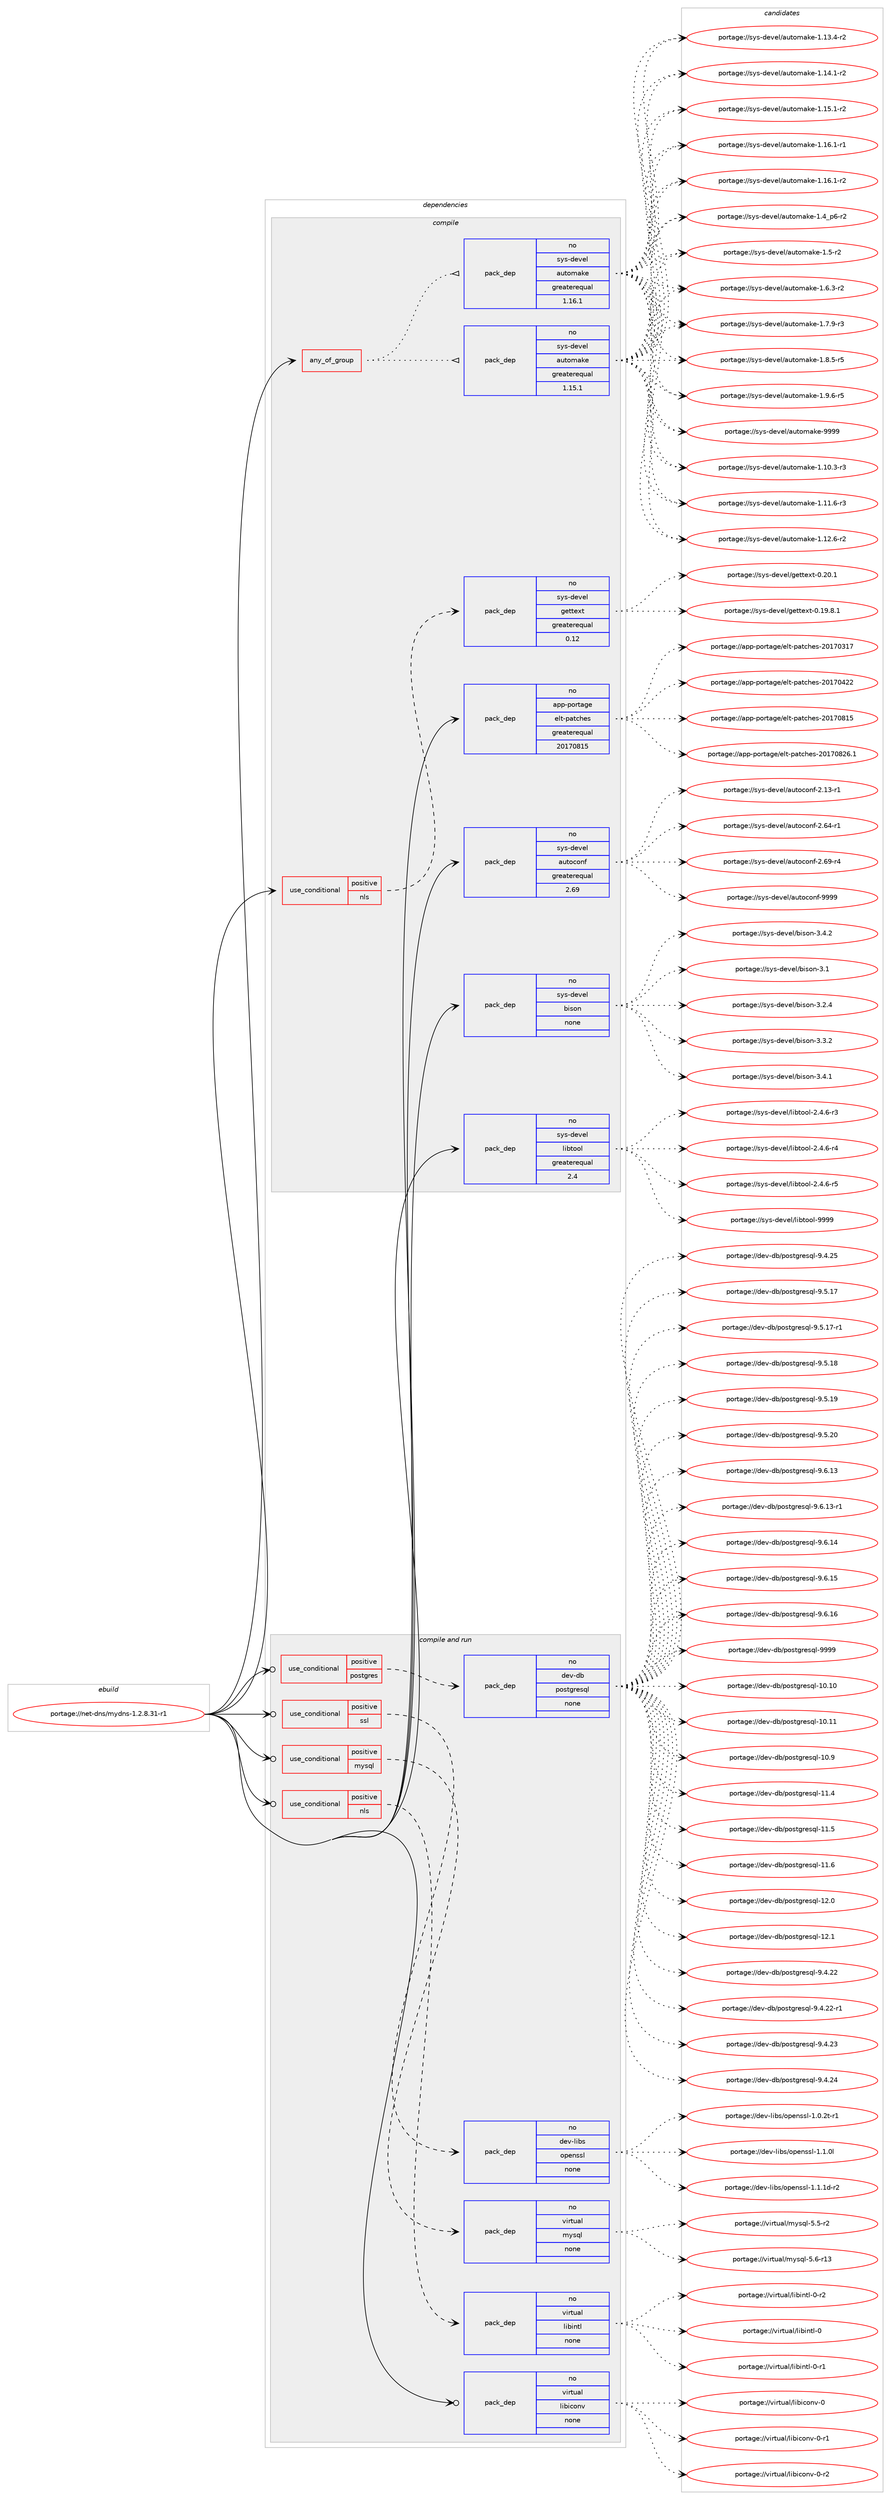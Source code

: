 digraph prolog {

# *************
# Graph options
# *************

newrank=true;
concentrate=true;
compound=true;
graph [rankdir=LR,fontname=Helvetica,fontsize=10,ranksep=1.5];#, ranksep=2.5, nodesep=0.2];
edge  [arrowhead=vee];
node  [fontname=Helvetica,fontsize=10];

# **********
# The ebuild
# **********

subgraph cluster_leftcol {
color=gray;
rank=same;
label=<<i>ebuild</i>>;
id [label="portage://net-dns/mydns-1.2.8.31-r1", color=red, width=4, href="../net-dns/mydns-1.2.8.31-r1.svg"];
}

# ****************
# The dependencies
# ****************

subgraph cluster_midcol {
color=gray;
label=<<i>dependencies</i>>;
subgraph cluster_compile {
fillcolor="#eeeeee";
style=filled;
label=<<i>compile</i>>;
subgraph any5650 {
dependency351264 [label=<<TABLE BORDER="0" CELLBORDER="1" CELLSPACING="0" CELLPADDING="4"><TR><TD CELLPADDING="10">any_of_group</TD></TR></TABLE>>, shape=none, color=red];subgraph pack257729 {
dependency351265 [label=<<TABLE BORDER="0" CELLBORDER="1" CELLSPACING="0" CELLPADDING="4" WIDTH="220"><TR><TD ROWSPAN="6" CELLPADDING="30">pack_dep</TD></TR><TR><TD WIDTH="110">no</TD></TR><TR><TD>sys-devel</TD></TR><TR><TD>automake</TD></TR><TR><TD>greaterequal</TD></TR><TR><TD>1.16.1</TD></TR></TABLE>>, shape=none, color=blue];
}
dependency351264:e -> dependency351265:w [weight=20,style="dotted",arrowhead="oinv"];
subgraph pack257730 {
dependency351266 [label=<<TABLE BORDER="0" CELLBORDER="1" CELLSPACING="0" CELLPADDING="4" WIDTH="220"><TR><TD ROWSPAN="6" CELLPADDING="30">pack_dep</TD></TR><TR><TD WIDTH="110">no</TD></TR><TR><TD>sys-devel</TD></TR><TR><TD>automake</TD></TR><TR><TD>greaterequal</TD></TR><TR><TD>1.15.1</TD></TR></TABLE>>, shape=none, color=blue];
}
dependency351264:e -> dependency351266:w [weight=20,style="dotted",arrowhead="oinv"];
}
id:e -> dependency351264:w [weight=20,style="solid",arrowhead="vee"];
subgraph cond87740 {
dependency351267 [label=<<TABLE BORDER="0" CELLBORDER="1" CELLSPACING="0" CELLPADDING="4"><TR><TD ROWSPAN="3" CELLPADDING="10">use_conditional</TD></TR><TR><TD>positive</TD></TR><TR><TD>nls</TD></TR></TABLE>>, shape=none, color=red];
subgraph pack257731 {
dependency351268 [label=<<TABLE BORDER="0" CELLBORDER="1" CELLSPACING="0" CELLPADDING="4" WIDTH="220"><TR><TD ROWSPAN="6" CELLPADDING="30">pack_dep</TD></TR><TR><TD WIDTH="110">no</TD></TR><TR><TD>sys-devel</TD></TR><TR><TD>gettext</TD></TR><TR><TD>greaterequal</TD></TR><TR><TD>0.12</TD></TR></TABLE>>, shape=none, color=blue];
}
dependency351267:e -> dependency351268:w [weight=20,style="dashed",arrowhead="vee"];
}
id:e -> dependency351267:w [weight=20,style="solid",arrowhead="vee"];
subgraph pack257732 {
dependency351269 [label=<<TABLE BORDER="0" CELLBORDER="1" CELLSPACING="0" CELLPADDING="4" WIDTH="220"><TR><TD ROWSPAN="6" CELLPADDING="30">pack_dep</TD></TR><TR><TD WIDTH="110">no</TD></TR><TR><TD>app-portage</TD></TR><TR><TD>elt-patches</TD></TR><TR><TD>greaterequal</TD></TR><TR><TD>20170815</TD></TR></TABLE>>, shape=none, color=blue];
}
id:e -> dependency351269:w [weight=20,style="solid",arrowhead="vee"];
subgraph pack257733 {
dependency351270 [label=<<TABLE BORDER="0" CELLBORDER="1" CELLSPACING="0" CELLPADDING="4" WIDTH="220"><TR><TD ROWSPAN="6" CELLPADDING="30">pack_dep</TD></TR><TR><TD WIDTH="110">no</TD></TR><TR><TD>sys-devel</TD></TR><TR><TD>autoconf</TD></TR><TR><TD>greaterequal</TD></TR><TR><TD>2.69</TD></TR></TABLE>>, shape=none, color=blue];
}
id:e -> dependency351270:w [weight=20,style="solid",arrowhead="vee"];
subgraph pack257734 {
dependency351271 [label=<<TABLE BORDER="0" CELLBORDER="1" CELLSPACING="0" CELLPADDING="4" WIDTH="220"><TR><TD ROWSPAN="6" CELLPADDING="30">pack_dep</TD></TR><TR><TD WIDTH="110">no</TD></TR><TR><TD>sys-devel</TD></TR><TR><TD>bison</TD></TR><TR><TD>none</TD></TR><TR><TD></TD></TR></TABLE>>, shape=none, color=blue];
}
id:e -> dependency351271:w [weight=20,style="solid",arrowhead="vee"];
subgraph pack257735 {
dependency351272 [label=<<TABLE BORDER="0" CELLBORDER="1" CELLSPACING="0" CELLPADDING="4" WIDTH="220"><TR><TD ROWSPAN="6" CELLPADDING="30">pack_dep</TD></TR><TR><TD WIDTH="110">no</TD></TR><TR><TD>sys-devel</TD></TR><TR><TD>libtool</TD></TR><TR><TD>greaterequal</TD></TR><TR><TD>2.4</TD></TR></TABLE>>, shape=none, color=blue];
}
id:e -> dependency351272:w [weight=20,style="solid",arrowhead="vee"];
}
subgraph cluster_compileandrun {
fillcolor="#eeeeee";
style=filled;
label=<<i>compile and run</i>>;
subgraph cond87741 {
dependency351273 [label=<<TABLE BORDER="0" CELLBORDER="1" CELLSPACING="0" CELLPADDING="4"><TR><TD ROWSPAN="3" CELLPADDING="10">use_conditional</TD></TR><TR><TD>positive</TD></TR><TR><TD>mysql</TD></TR></TABLE>>, shape=none, color=red];
subgraph pack257736 {
dependency351274 [label=<<TABLE BORDER="0" CELLBORDER="1" CELLSPACING="0" CELLPADDING="4" WIDTH="220"><TR><TD ROWSPAN="6" CELLPADDING="30">pack_dep</TD></TR><TR><TD WIDTH="110">no</TD></TR><TR><TD>virtual</TD></TR><TR><TD>mysql</TD></TR><TR><TD>none</TD></TR><TR><TD></TD></TR></TABLE>>, shape=none, color=blue];
}
dependency351273:e -> dependency351274:w [weight=20,style="dashed",arrowhead="vee"];
}
id:e -> dependency351273:w [weight=20,style="solid",arrowhead="odotvee"];
subgraph cond87742 {
dependency351275 [label=<<TABLE BORDER="0" CELLBORDER="1" CELLSPACING="0" CELLPADDING="4"><TR><TD ROWSPAN="3" CELLPADDING="10">use_conditional</TD></TR><TR><TD>positive</TD></TR><TR><TD>nls</TD></TR></TABLE>>, shape=none, color=red];
subgraph pack257737 {
dependency351276 [label=<<TABLE BORDER="0" CELLBORDER="1" CELLSPACING="0" CELLPADDING="4" WIDTH="220"><TR><TD ROWSPAN="6" CELLPADDING="30">pack_dep</TD></TR><TR><TD WIDTH="110">no</TD></TR><TR><TD>virtual</TD></TR><TR><TD>libintl</TD></TR><TR><TD>none</TD></TR><TR><TD></TD></TR></TABLE>>, shape=none, color=blue];
}
dependency351275:e -> dependency351276:w [weight=20,style="dashed",arrowhead="vee"];
}
id:e -> dependency351275:w [weight=20,style="solid",arrowhead="odotvee"];
subgraph cond87743 {
dependency351277 [label=<<TABLE BORDER="0" CELLBORDER="1" CELLSPACING="0" CELLPADDING="4"><TR><TD ROWSPAN="3" CELLPADDING="10">use_conditional</TD></TR><TR><TD>positive</TD></TR><TR><TD>postgres</TD></TR></TABLE>>, shape=none, color=red];
subgraph pack257738 {
dependency351278 [label=<<TABLE BORDER="0" CELLBORDER="1" CELLSPACING="0" CELLPADDING="4" WIDTH="220"><TR><TD ROWSPAN="6" CELLPADDING="30">pack_dep</TD></TR><TR><TD WIDTH="110">no</TD></TR><TR><TD>dev-db</TD></TR><TR><TD>postgresql</TD></TR><TR><TD>none</TD></TR><TR><TD></TD></TR></TABLE>>, shape=none, color=blue];
}
dependency351277:e -> dependency351278:w [weight=20,style="dashed",arrowhead="vee"];
}
id:e -> dependency351277:w [weight=20,style="solid",arrowhead="odotvee"];
subgraph cond87744 {
dependency351279 [label=<<TABLE BORDER="0" CELLBORDER="1" CELLSPACING="0" CELLPADDING="4"><TR><TD ROWSPAN="3" CELLPADDING="10">use_conditional</TD></TR><TR><TD>positive</TD></TR><TR><TD>ssl</TD></TR></TABLE>>, shape=none, color=red];
subgraph pack257739 {
dependency351280 [label=<<TABLE BORDER="0" CELLBORDER="1" CELLSPACING="0" CELLPADDING="4" WIDTH="220"><TR><TD ROWSPAN="6" CELLPADDING="30">pack_dep</TD></TR><TR><TD WIDTH="110">no</TD></TR><TR><TD>dev-libs</TD></TR><TR><TD>openssl</TD></TR><TR><TD>none</TD></TR><TR><TD></TD></TR></TABLE>>, shape=none, color=blue];
}
dependency351279:e -> dependency351280:w [weight=20,style="dashed",arrowhead="vee"];
}
id:e -> dependency351279:w [weight=20,style="solid",arrowhead="odotvee"];
subgraph pack257740 {
dependency351281 [label=<<TABLE BORDER="0" CELLBORDER="1" CELLSPACING="0" CELLPADDING="4" WIDTH="220"><TR><TD ROWSPAN="6" CELLPADDING="30">pack_dep</TD></TR><TR><TD WIDTH="110">no</TD></TR><TR><TD>virtual</TD></TR><TR><TD>libiconv</TD></TR><TR><TD>none</TD></TR><TR><TD></TD></TR></TABLE>>, shape=none, color=blue];
}
id:e -> dependency351281:w [weight=20,style="solid",arrowhead="odotvee"];
}
subgraph cluster_run {
fillcolor="#eeeeee";
style=filled;
label=<<i>run</i>>;
}
}

# **************
# The candidates
# **************

subgraph cluster_choices {
rank=same;
color=gray;
label=<<i>candidates</i>>;

subgraph choice257729 {
color=black;
nodesep=1;
choiceportage11512111545100101118101108479711711611110997107101454946494846514511451 [label="portage://sys-devel/automake-1.10.3-r3", color=red, width=4,href="../sys-devel/automake-1.10.3-r3.svg"];
choiceportage11512111545100101118101108479711711611110997107101454946494946544511451 [label="portage://sys-devel/automake-1.11.6-r3", color=red, width=4,href="../sys-devel/automake-1.11.6-r3.svg"];
choiceportage11512111545100101118101108479711711611110997107101454946495046544511450 [label="portage://sys-devel/automake-1.12.6-r2", color=red, width=4,href="../sys-devel/automake-1.12.6-r2.svg"];
choiceportage11512111545100101118101108479711711611110997107101454946495146524511450 [label="portage://sys-devel/automake-1.13.4-r2", color=red, width=4,href="../sys-devel/automake-1.13.4-r2.svg"];
choiceportage11512111545100101118101108479711711611110997107101454946495246494511450 [label="portage://sys-devel/automake-1.14.1-r2", color=red, width=4,href="../sys-devel/automake-1.14.1-r2.svg"];
choiceportage11512111545100101118101108479711711611110997107101454946495346494511450 [label="portage://sys-devel/automake-1.15.1-r2", color=red, width=4,href="../sys-devel/automake-1.15.1-r2.svg"];
choiceportage11512111545100101118101108479711711611110997107101454946495446494511449 [label="portage://sys-devel/automake-1.16.1-r1", color=red, width=4,href="../sys-devel/automake-1.16.1-r1.svg"];
choiceportage11512111545100101118101108479711711611110997107101454946495446494511450 [label="portage://sys-devel/automake-1.16.1-r2", color=red, width=4,href="../sys-devel/automake-1.16.1-r2.svg"];
choiceportage115121115451001011181011084797117116111109971071014549465295112544511450 [label="portage://sys-devel/automake-1.4_p6-r2", color=red, width=4,href="../sys-devel/automake-1.4_p6-r2.svg"];
choiceportage11512111545100101118101108479711711611110997107101454946534511450 [label="portage://sys-devel/automake-1.5-r2", color=red, width=4,href="../sys-devel/automake-1.5-r2.svg"];
choiceportage115121115451001011181011084797117116111109971071014549465446514511450 [label="portage://sys-devel/automake-1.6.3-r2", color=red, width=4,href="../sys-devel/automake-1.6.3-r2.svg"];
choiceportage115121115451001011181011084797117116111109971071014549465546574511451 [label="portage://sys-devel/automake-1.7.9-r3", color=red, width=4,href="../sys-devel/automake-1.7.9-r3.svg"];
choiceportage115121115451001011181011084797117116111109971071014549465646534511453 [label="portage://sys-devel/automake-1.8.5-r5", color=red, width=4,href="../sys-devel/automake-1.8.5-r5.svg"];
choiceportage115121115451001011181011084797117116111109971071014549465746544511453 [label="portage://sys-devel/automake-1.9.6-r5", color=red, width=4,href="../sys-devel/automake-1.9.6-r5.svg"];
choiceportage115121115451001011181011084797117116111109971071014557575757 [label="portage://sys-devel/automake-9999", color=red, width=4,href="../sys-devel/automake-9999.svg"];
dependency351265:e -> choiceportage11512111545100101118101108479711711611110997107101454946494846514511451:w [style=dotted,weight="100"];
dependency351265:e -> choiceportage11512111545100101118101108479711711611110997107101454946494946544511451:w [style=dotted,weight="100"];
dependency351265:e -> choiceportage11512111545100101118101108479711711611110997107101454946495046544511450:w [style=dotted,weight="100"];
dependency351265:e -> choiceportage11512111545100101118101108479711711611110997107101454946495146524511450:w [style=dotted,weight="100"];
dependency351265:e -> choiceportage11512111545100101118101108479711711611110997107101454946495246494511450:w [style=dotted,weight="100"];
dependency351265:e -> choiceportage11512111545100101118101108479711711611110997107101454946495346494511450:w [style=dotted,weight="100"];
dependency351265:e -> choiceportage11512111545100101118101108479711711611110997107101454946495446494511449:w [style=dotted,weight="100"];
dependency351265:e -> choiceportage11512111545100101118101108479711711611110997107101454946495446494511450:w [style=dotted,weight="100"];
dependency351265:e -> choiceportage115121115451001011181011084797117116111109971071014549465295112544511450:w [style=dotted,weight="100"];
dependency351265:e -> choiceportage11512111545100101118101108479711711611110997107101454946534511450:w [style=dotted,weight="100"];
dependency351265:e -> choiceportage115121115451001011181011084797117116111109971071014549465446514511450:w [style=dotted,weight="100"];
dependency351265:e -> choiceportage115121115451001011181011084797117116111109971071014549465546574511451:w [style=dotted,weight="100"];
dependency351265:e -> choiceportage115121115451001011181011084797117116111109971071014549465646534511453:w [style=dotted,weight="100"];
dependency351265:e -> choiceportage115121115451001011181011084797117116111109971071014549465746544511453:w [style=dotted,weight="100"];
dependency351265:e -> choiceportage115121115451001011181011084797117116111109971071014557575757:w [style=dotted,weight="100"];
}
subgraph choice257730 {
color=black;
nodesep=1;
choiceportage11512111545100101118101108479711711611110997107101454946494846514511451 [label="portage://sys-devel/automake-1.10.3-r3", color=red, width=4,href="../sys-devel/automake-1.10.3-r3.svg"];
choiceportage11512111545100101118101108479711711611110997107101454946494946544511451 [label="portage://sys-devel/automake-1.11.6-r3", color=red, width=4,href="../sys-devel/automake-1.11.6-r3.svg"];
choiceportage11512111545100101118101108479711711611110997107101454946495046544511450 [label="portage://sys-devel/automake-1.12.6-r2", color=red, width=4,href="../sys-devel/automake-1.12.6-r2.svg"];
choiceportage11512111545100101118101108479711711611110997107101454946495146524511450 [label="portage://sys-devel/automake-1.13.4-r2", color=red, width=4,href="../sys-devel/automake-1.13.4-r2.svg"];
choiceportage11512111545100101118101108479711711611110997107101454946495246494511450 [label="portage://sys-devel/automake-1.14.1-r2", color=red, width=4,href="../sys-devel/automake-1.14.1-r2.svg"];
choiceportage11512111545100101118101108479711711611110997107101454946495346494511450 [label="portage://sys-devel/automake-1.15.1-r2", color=red, width=4,href="../sys-devel/automake-1.15.1-r2.svg"];
choiceportage11512111545100101118101108479711711611110997107101454946495446494511449 [label="portage://sys-devel/automake-1.16.1-r1", color=red, width=4,href="../sys-devel/automake-1.16.1-r1.svg"];
choiceportage11512111545100101118101108479711711611110997107101454946495446494511450 [label="portage://sys-devel/automake-1.16.1-r2", color=red, width=4,href="../sys-devel/automake-1.16.1-r2.svg"];
choiceportage115121115451001011181011084797117116111109971071014549465295112544511450 [label="portage://sys-devel/automake-1.4_p6-r2", color=red, width=4,href="../sys-devel/automake-1.4_p6-r2.svg"];
choiceportage11512111545100101118101108479711711611110997107101454946534511450 [label="portage://sys-devel/automake-1.5-r2", color=red, width=4,href="../sys-devel/automake-1.5-r2.svg"];
choiceportage115121115451001011181011084797117116111109971071014549465446514511450 [label="portage://sys-devel/automake-1.6.3-r2", color=red, width=4,href="../sys-devel/automake-1.6.3-r2.svg"];
choiceportage115121115451001011181011084797117116111109971071014549465546574511451 [label="portage://sys-devel/automake-1.7.9-r3", color=red, width=4,href="../sys-devel/automake-1.7.9-r3.svg"];
choiceportage115121115451001011181011084797117116111109971071014549465646534511453 [label="portage://sys-devel/automake-1.8.5-r5", color=red, width=4,href="../sys-devel/automake-1.8.5-r5.svg"];
choiceportage115121115451001011181011084797117116111109971071014549465746544511453 [label="portage://sys-devel/automake-1.9.6-r5", color=red, width=4,href="../sys-devel/automake-1.9.6-r5.svg"];
choiceportage115121115451001011181011084797117116111109971071014557575757 [label="portage://sys-devel/automake-9999", color=red, width=4,href="../sys-devel/automake-9999.svg"];
dependency351266:e -> choiceportage11512111545100101118101108479711711611110997107101454946494846514511451:w [style=dotted,weight="100"];
dependency351266:e -> choiceportage11512111545100101118101108479711711611110997107101454946494946544511451:w [style=dotted,weight="100"];
dependency351266:e -> choiceportage11512111545100101118101108479711711611110997107101454946495046544511450:w [style=dotted,weight="100"];
dependency351266:e -> choiceportage11512111545100101118101108479711711611110997107101454946495146524511450:w [style=dotted,weight="100"];
dependency351266:e -> choiceportage11512111545100101118101108479711711611110997107101454946495246494511450:w [style=dotted,weight="100"];
dependency351266:e -> choiceportage11512111545100101118101108479711711611110997107101454946495346494511450:w [style=dotted,weight="100"];
dependency351266:e -> choiceportage11512111545100101118101108479711711611110997107101454946495446494511449:w [style=dotted,weight="100"];
dependency351266:e -> choiceportage11512111545100101118101108479711711611110997107101454946495446494511450:w [style=dotted,weight="100"];
dependency351266:e -> choiceportage115121115451001011181011084797117116111109971071014549465295112544511450:w [style=dotted,weight="100"];
dependency351266:e -> choiceportage11512111545100101118101108479711711611110997107101454946534511450:w [style=dotted,weight="100"];
dependency351266:e -> choiceportage115121115451001011181011084797117116111109971071014549465446514511450:w [style=dotted,weight="100"];
dependency351266:e -> choiceportage115121115451001011181011084797117116111109971071014549465546574511451:w [style=dotted,weight="100"];
dependency351266:e -> choiceportage115121115451001011181011084797117116111109971071014549465646534511453:w [style=dotted,weight="100"];
dependency351266:e -> choiceportage115121115451001011181011084797117116111109971071014549465746544511453:w [style=dotted,weight="100"];
dependency351266:e -> choiceportage115121115451001011181011084797117116111109971071014557575757:w [style=dotted,weight="100"];
}
subgraph choice257731 {
color=black;
nodesep=1;
choiceportage1151211154510010111810110847103101116116101120116454846495746564649 [label="portage://sys-devel/gettext-0.19.8.1", color=red, width=4,href="../sys-devel/gettext-0.19.8.1.svg"];
choiceportage115121115451001011181011084710310111611610112011645484650484649 [label="portage://sys-devel/gettext-0.20.1", color=red, width=4,href="../sys-devel/gettext-0.20.1.svg"];
dependency351268:e -> choiceportage1151211154510010111810110847103101116116101120116454846495746564649:w [style=dotted,weight="100"];
dependency351268:e -> choiceportage115121115451001011181011084710310111611610112011645484650484649:w [style=dotted,weight="100"];
}
subgraph choice257732 {
color=black;
nodesep=1;
choiceportage97112112451121111141169710310147101108116451129711699104101115455048495548514955 [label="portage://app-portage/elt-patches-20170317", color=red, width=4,href="../app-portage/elt-patches-20170317.svg"];
choiceportage97112112451121111141169710310147101108116451129711699104101115455048495548525050 [label="portage://app-portage/elt-patches-20170422", color=red, width=4,href="../app-portage/elt-patches-20170422.svg"];
choiceportage97112112451121111141169710310147101108116451129711699104101115455048495548564953 [label="portage://app-portage/elt-patches-20170815", color=red, width=4,href="../app-portage/elt-patches-20170815.svg"];
choiceportage971121124511211111411697103101471011081164511297116991041011154550484955485650544649 [label="portage://app-portage/elt-patches-20170826.1", color=red, width=4,href="../app-portage/elt-patches-20170826.1.svg"];
dependency351269:e -> choiceportage97112112451121111141169710310147101108116451129711699104101115455048495548514955:w [style=dotted,weight="100"];
dependency351269:e -> choiceportage97112112451121111141169710310147101108116451129711699104101115455048495548525050:w [style=dotted,weight="100"];
dependency351269:e -> choiceportage97112112451121111141169710310147101108116451129711699104101115455048495548564953:w [style=dotted,weight="100"];
dependency351269:e -> choiceportage971121124511211111411697103101471011081164511297116991041011154550484955485650544649:w [style=dotted,weight="100"];
}
subgraph choice257733 {
color=black;
nodesep=1;
choiceportage1151211154510010111810110847971171161119911111010245504649514511449 [label="portage://sys-devel/autoconf-2.13-r1", color=red, width=4,href="../sys-devel/autoconf-2.13-r1.svg"];
choiceportage1151211154510010111810110847971171161119911111010245504654524511449 [label="portage://sys-devel/autoconf-2.64-r1", color=red, width=4,href="../sys-devel/autoconf-2.64-r1.svg"];
choiceportage1151211154510010111810110847971171161119911111010245504654574511452 [label="portage://sys-devel/autoconf-2.69-r4", color=red, width=4,href="../sys-devel/autoconf-2.69-r4.svg"];
choiceportage115121115451001011181011084797117116111991111101024557575757 [label="portage://sys-devel/autoconf-9999", color=red, width=4,href="../sys-devel/autoconf-9999.svg"];
dependency351270:e -> choiceportage1151211154510010111810110847971171161119911111010245504649514511449:w [style=dotted,weight="100"];
dependency351270:e -> choiceportage1151211154510010111810110847971171161119911111010245504654524511449:w [style=dotted,weight="100"];
dependency351270:e -> choiceportage1151211154510010111810110847971171161119911111010245504654574511452:w [style=dotted,weight="100"];
dependency351270:e -> choiceportage115121115451001011181011084797117116111991111101024557575757:w [style=dotted,weight="100"];
}
subgraph choice257734 {
color=black;
nodesep=1;
choiceportage11512111545100101118101108479810511511111045514649 [label="portage://sys-devel/bison-3.1", color=red, width=4,href="../sys-devel/bison-3.1.svg"];
choiceportage115121115451001011181011084798105115111110455146504652 [label="portage://sys-devel/bison-3.2.4", color=red, width=4,href="../sys-devel/bison-3.2.4.svg"];
choiceportage115121115451001011181011084798105115111110455146514650 [label="portage://sys-devel/bison-3.3.2", color=red, width=4,href="../sys-devel/bison-3.3.2.svg"];
choiceportage115121115451001011181011084798105115111110455146524649 [label="portage://sys-devel/bison-3.4.1", color=red, width=4,href="../sys-devel/bison-3.4.1.svg"];
choiceportage115121115451001011181011084798105115111110455146524650 [label="portage://sys-devel/bison-3.4.2", color=red, width=4,href="../sys-devel/bison-3.4.2.svg"];
dependency351271:e -> choiceportage11512111545100101118101108479810511511111045514649:w [style=dotted,weight="100"];
dependency351271:e -> choiceportage115121115451001011181011084798105115111110455146504652:w [style=dotted,weight="100"];
dependency351271:e -> choiceportage115121115451001011181011084798105115111110455146514650:w [style=dotted,weight="100"];
dependency351271:e -> choiceportage115121115451001011181011084798105115111110455146524649:w [style=dotted,weight="100"];
dependency351271:e -> choiceportage115121115451001011181011084798105115111110455146524650:w [style=dotted,weight="100"];
}
subgraph choice257735 {
color=black;
nodesep=1;
choiceportage1151211154510010111810110847108105981161111111084550465246544511451 [label="portage://sys-devel/libtool-2.4.6-r3", color=red, width=4,href="../sys-devel/libtool-2.4.6-r3.svg"];
choiceportage1151211154510010111810110847108105981161111111084550465246544511452 [label="portage://sys-devel/libtool-2.4.6-r4", color=red, width=4,href="../sys-devel/libtool-2.4.6-r4.svg"];
choiceportage1151211154510010111810110847108105981161111111084550465246544511453 [label="portage://sys-devel/libtool-2.4.6-r5", color=red, width=4,href="../sys-devel/libtool-2.4.6-r5.svg"];
choiceportage1151211154510010111810110847108105981161111111084557575757 [label="portage://sys-devel/libtool-9999", color=red, width=4,href="../sys-devel/libtool-9999.svg"];
dependency351272:e -> choiceportage1151211154510010111810110847108105981161111111084550465246544511451:w [style=dotted,weight="100"];
dependency351272:e -> choiceportage1151211154510010111810110847108105981161111111084550465246544511452:w [style=dotted,weight="100"];
dependency351272:e -> choiceportage1151211154510010111810110847108105981161111111084550465246544511453:w [style=dotted,weight="100"];
dependency351272:e -> choiceportage1151211154510010111810110847108105981161111111084557575757:w [style=dotted,weight="100"];
}
subgraph choice257736 {
color=black;
nodesep=1;
choiceportage1181051141161179710847109121115113108455346534511450 [label="portage://virtual/mysql-5.5-r2", color=red, width=4,href="../virtual/mysql-5.5-r2.svg"];
choiceportage118105114116117971084710912111511310845534654451144951 [label="portage://virtual/mysql-5.6-r13", color=red, width=4,href="../virtual/mysql-5.6-r13.svg"];
dependency351274:e -> choiceportage1181051141161179710847109121115113108455346534511450:w [style=dotted,weight="100"];
dependency351274:e -> choiceportage118105114116117971084710912111511310845534654451144951:w [style=dotted,weight="100"];
}
subgraph choice257737 {
color=black;
nodesep=1;
choiceportage1181051141161179710847108105981051101161084548 [label="portage://virtual/libintl-0", color=red, width=4,href="../virtual/libintl-0.svg"];
choiceportage11810511411611797108471081059810511011610845484511449 [label="portage://virtual/libintl-0-r1", color=red, width=4,href="../virtual/libintl-0-r1.svg"];
choiceportage11810511411611797108471081059810511011610845484511450 [label="portage://virtual/libintl-0-r2", color=red, width=4,href="../virtual/libintl-0-r2.svg"];
dependency351276:e -> choiceportage1181051141161179710847108105981051101161084548:w [style=dotted,weight="100"];
dependency351276:e -> choiceportage11810511411611797108471081059810511011610845484511449:w [style=dotted,weight="100"];
dependency351276:e -> choiceportage11810511411611797108471081059810511011610845484511450:w [style=dotted,weight="100"];
}
subgraph choice257738 {
color=black;
nodesep=1;
choiceportage100101118451009847112111115116103114101115113108454948464948 [label="portage://dev-db/postgresql-10.10", color=red, width=4,href="../dev-db/postgresql-10.10.svg"];
choiceportage100101118451009847112111115116103114101115113108454948464949 [label="portage://dev-db/postgresql-10.11", color=red, width=4,href="../dev-db/postgresql-10.11.svg"];
choiceportage1001011184510098471121111151161031141011151131084549484657 [label="portage://dev-db/postgresql-10.9", color=red, width=4,href="../dev-db/postgresql-10.9.svg"];
choiceportage1001011184510098471121111151161031141011151131084549494652 [label="portage://dev-db/postgresql-11.4", color=red, width=4,href="../dev-db/postgresql-11.4.svg"];
choiceportage1001011184510098471121111151161031141011151131084549494653 [label="portage://dev-db/postgresql-11.5", color=red, width=4,href="../dev-db/postgresql-11.5.svg"];
choiceportage1001011184510098471121111151161031141011151131084549494654 [label="portage://dev-db/postgresql-11.6", color=red, width=4,href="../dev-db/postgresql-11.6.svg"];
choiceportage1001011184510098471121111151161031141011151131084549504648 [label="portage://dev-db/postgresql-12.0", color=red, width=4,href="../dev-db/postgresql-12.0.svg"];
choiceportage1001011184510098471121111151161031141011151131084549504649 [label="portage://dev-db/postgresql-12.1", color=red, width=4,href="../dev-db/postgresql-12.1.svg"];
choiceportage10010111845100984711211111511610311410111511310845574652465050 [label="portage://dev-db/postgresql-9.4.22", color=red, width=4,href="../dev-db/postgresql-9.4.22.svg"];
choiceportage100101118451009847112111115116103114101115113108455746524650504511449 [label="portage://dev-db/postgresql-9.4.22-r1", color=red, width=4,href="../dev-db/postgresql-9.4.22-r1.svg"];
choiceportage10010111845100984711211111511610311410111511310845574652465051 [label="portage://dev-db/postgresql-9.4.23", color=red, width=4,href="../dev-db/postgresql-9.4.23.svg"];
choiceportage10010111845100984711211111511610311410111511310845574652465052 [label="portage://dev-db/postgresql-9.4.24", color=red, width=4,href="../dev-db/postgresql-9.4.24.svg"];
choiceportage10010111845100984711211111511610311410111511310845574652465053 [label="portage://dev-db/postgresql-9.4.25", color=red, width=4,href="../dev-db/postgresql-9.4.25.svg"];
choiceportage10010111845100984711211111511610311410111511310845574653464955 [label="portage://dev-db/postgresql-9.5.17", color=red, width=4,href="../dev-db/postgresql-9.5.17.svg"];
choiceportage100101118451009847112111115116103114101115113108455746534649554511449 [label="portage://dev-db/postgresql-9.5.17-r1", color=red, width=4,href="../dev-db/postgresql-9.5.17-r1.svg"];
choiceportage10010111845100984711211111511610311410111511310845574653464956 [label="portage://dev-db/postgresql-9.5.18", color=red, width=4,href="../dev-db/postgresql-9.5.18.svg"];
choiceportage10010111845100984711211111511610311410111511310845574653464957 [label="portage://dev-db/postgresql-9.5.19", color=red, width=4,href="../dev-db/postgresql-9.5.19.svg"];
choiceportage10010111845100984711211111511610311410111511310845574653465048 [label="portage://dev-db/postgresql-9.5.20", color=red, width=4,href="../dev-db/postgresql-9.5.20.svg"];
choiceportage10010111845100984711211111511610311410111511310845574654464951 [label="portage://dev-db/postgresql-9.6.13", color=red, width=4,href="../dev-db/postgresql-9.6.13.svg"];
choiceportage100101118451009847112111115116103114101115113108455746544649514511449 [label="portage://dev-db/postgresql-9.6.13-r1", color=red, width=4,href="../dev-db/postgresql-9.6.13-r1.svg"];
choiceportage10010111845100984711211111511610311410111511310845574654464952 [label="portage://dev-db/postgresql-9.6.14", color=red, width=4,href="../dev-db/postgresql-9.6.14.svg"];
choiceportage10010111845100984711211111511610311410111511310845574654464953 [label="portage://dev-db/postgresql-9.6.15", color=red, width=4,href="../dev-db/postgresql-9.6.15.svg"];
choiceportage10010111845100984711211111511610311410111511310845574654464954 [label="portage://dev-db/postgresql-9.6.16", color=red, width=4,href="../dev-db/postgresql-9.6.16.svg"];
choiceportage1001011184510098471121111151161031141011151131084557575757 [label="portage://dev-db/postgresql-9999", color=red, width=4,href="../dev-db/postgresql-9999.svg"];
dependency351278:e -> choiceportage100101118451009847112111115116103114101115113108454948464948:w [style=dotted,weight="100"];
dependency351278:e -> choiceportage100101118451009847112111115116103114101115113108454948464949:w [style=dotted,weight="100"];
dependency351278:e -> choiceportage1001011184510098471121111151161031141011151131084549484657:w [style=dotted,weight="100"];
dependency351278:e -> choiceportage1001011184510098471121111151161031141011151131084549494652:w [style=dotted,weight="100"];
dependency351278:e -> choiceportage1001011184510098471121111151161031141011151131084549494653:w [style=dotted,weight="100"];
dependency351278:e -> choiceportage1001011184510098471121111151161031141011151131084549494654:w [style=dotted,weight="100"];
dependency351278:e -> choiceportage1001011184510098471121111151161031141011151131084549504648:w [style=dotted,weight="100"];
dependency351278:e -> choiceportage1001011184510098471121111151161031141011151131084549504649:w [style=dotted,weight="100"];
dependency351278:e -> choiceportage10010111845100984711211111511610311410111511310845574652465050:w [style=dotted,weight="100"];
dependency351278:e -> choiceportage100101118451009847112111115116103114101115113108455746524650504511449:w [style=dotted,weight="100"];
dependency351278:e -> choiceportage10010111845100984711211111511610311410111511310845574652465051:w [style=dotted,weight="100"];
dependency351278:e -> choiceportage10010111845100984711211111511610311410111511310845574652465052:w [style=dotted,weight="100"];
dependency351278:e -> choiceportage10010111845100984711211111511610311410111511310845574652465053:w [style=dotted,weight="100"];
dependency351278:e -> choiceportage10010111845100984711211111511610311410111511310845574653464955:w [style=dotted,weight="100"];
dependency351278:e -> choiceportage100101118451009847112111115116103114101115113108455746534649554511449:w [style=dotted,weight="100"];
dependency351278:e -> choiceportage10010111845100984711211111511610311410111511310845574653464956:w [style=dotted,weight="100"];
dependency351278:e -> choiceportage10010111845100984711211111511610311410111511310845574653464957:w [style=dotted,weight="100"];
dependency351278:e -> choiceportage10010111845100984711211111511610311410111511310845574653465048:w [style=dotted,weight="100"];
dependency351278:e -> choiceportage10010111845100984711211111511610311410111511310845574654464951:w [style=dotted,weight="100"];
dependency351278:e -> choiceportage100101118451009847112111115116103114101115113108455746544649514511449:w [style=dotted,weight="100"];
dependency351278:e -> choiceportage10010111845100984711211111511610311410111511310845574654464952:w [style=dotted,weight="100"];
dependency351278:e -> choiceportage10010111845100984711211111511610311410111511310845574654464953:w [style=dotted,weight="100"];
dependency351278:e -> choiceportage10010111845100984711211111511610311410111511310845574654464954:w [style=dotted,weight="100"];
dependency351278:e -> choiceportage1001011184510098471121111151161031141011151131084557575757:w [style=dotted,weight="100"];
}
subgraph choice257739 {
color=black;
nodesep=1;
choiceportage1001011184510810598115471111121011101151151084549464846501164511449 [label="portage://dev-libs/openssl-1.0.2t-r1", color=red, width=4,href="../dev-libs/openssl-1.0.2t-r1.svg"];
choiceportage100101118451081059811547111112101110115115108454946494648108 [label="portage://dev-libs/openssl-1.1.0l", color=red, width=4,href="../dev-libs/openssl-1.1.0l.svg"];
choiceportage1001011184510810598115471111121011101151151084549464946491004511450 [label="portage://dev-libs/openssl-1.1.1d-r2", color=red, width=4,href="../dev-libs/openssl-1.1.1d-r2.svg"];
dependency351280:e -> choiceportage1001011184510810598115471111121011101151151084549464846501164511449:w [style=dotted,weight="100"];
dependency351280:e -> choiceportage100101118451081059811547111112101110115115108454946494648108:w [style=dotted,weight="100"];
dependency351280:e -> choiceportage1001011184510810598115471111121011101151151084549464946491004511450:w [style=dotted,weight="100"];
}
subgraph choice257740 {
color=black;
nodesep=1;
choiceportage118105114116117971084710810598105991111101184548 [label="portage://virtual/libiconv-0", color=red, width=4,href="../virtual/libiconv-0.svg"];
choiceportage1181051141161179710847108105981059911111011845484511449 [label="portage://virtual/libiconv-0-r1", color=red, width=4,href="../virtual/libiconv-0-r1.svg"];
choiceportage1181051141161179710847108105981059911111011845484511450 [label="portage://virtual/libiconv-0-r2", color=red, width=4,href="../virtual/libiconv-0-r2.svg"];
dependency351281:e -> choiceportage118105114116117971084710810598105991111101184548:w [style=dotted,weight="100"];
dependency351281:e -> choiceportage1181051141161179710847108105981059911111011845484511449:w [style=dotted,weight="100"];
dependency351281:e -> choiceportage1181051141161179710847108105981059911111011845484511450:w [style=dotted,weight="100"];
}
}

}
